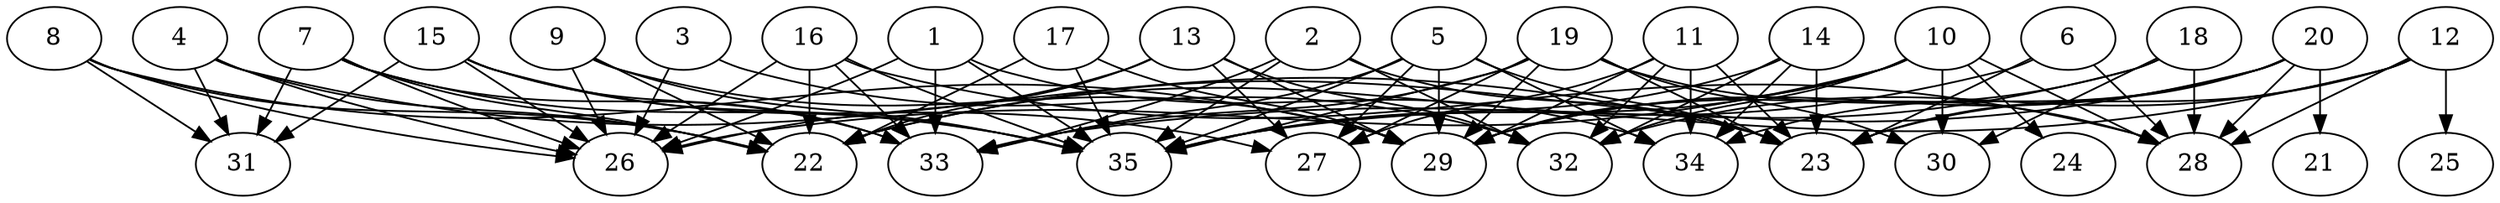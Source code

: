 // DAG automatically generated by daggen at Thu Oct  3 14:05:37 2019
// ./daggen --dot -n 35 --ccr 0.5 --fat 0.9 --regular 0.5 --density 0.6 --mindata 5242880 --maxdata 52428800 
digraph G {
  1 [size="46577664", alpha="0.10", expect_size="23288832"] 
  1 -> 26 [size ="23288832"]
  1 -> 33 [size ="23288832"]
  1 -> 34 [size ="23288832"]
  1 -> 35 [size ="23288832"]
  2 [size="72099840", alpha="0.05", expect_size="36049920"] 
  2 -> 23 [size ="36049920"]
  2 -> 32 [size ="36049920"]
  2 -> 33 [size ="36049920"]
  2 -> 35 [size ="36049920"]
  3 [size="32739328", alpha="0.12", expect_size="16369664"] 
  3 -> 26 [size ="16369664"]
  3 -> 32 [size ="16369664"]
  4 [size="47638528", alpha="0.09", expect_size="23819264"] 
  4 -> 22 [size ="23819264"]
  4 -> 23 [size ="23819264"]
  4 -> 26 [size ="23819264"]
  4 -> 31 [size ="23819264"]
  5 [size="72734720", alpha="0.10", expect_size="36367360"] 
  5 -> 23 [size ="36367360"]
  5 -> 27 [size ="36367360"]
  5 -> 29 [size ="36367360"]
  5 -> 33 [size ="36367360"]
  5 -> 34 [size ="36367360"]
  5 -> 35 [size ="36367360"]
  6 [size="39624704", alpha="0.09", expect_size="19812352"] 
  6 -> 22 [size ="19812352"]
  6 -> 23 [size ="19812352"]
  6 -> 28 [size ="19812352"]
  7 [size="89673728", alpha="0.03", expect_size="44836864"] 
  7 -> 22 [size ="44836864"]
  7 -> 26 [size ="44836864"]
  7 -> 31 [size ="44836864"]
  7 -> 33 [size ="44836864"]
  7 -> 35 [size ="44836864"]
  8 [size="45303808", alpha="0.01", expect_size="22651904"] 
  8 -> 22 [size ="22651904"]
  8 -> 26 [size ="22651904"]
  8 -> 29 [size ="22651904"]
  8 -> 31 [size ="22651904"]
  9 [size="87721984", alpha="0.07", expect_size="43860992"] 
  9 -> 22 [size ="43860992"]
  9 -> 26 [size ="43860992"]
  9 -> 29 [size ="43860992"]
  9 -> 35 [size ="43860992"]
  10 [size="64118784", alpha="0.14", expect_size="32059392"] 
  10 -> 24 [size ="32059392"]
  10 -> 26 [size ="32059392"]
  10 -> 28 [size ="32059392"]
  10 -> 29 [size ="32059392"]
  10 -> 30 [size ="32059392"]
  10 -> 32 [size ="32059392"]
  10 -> 35 [size ="32059392"]
  11 [size="44236800", alpha="0.11", expect_size="22118400"] 
  11 -> 23 [size ="22118400"]
  11 -> 27 [size ="22118400"]
  11 -> 29 [size ="22118400"]
  11 -> 32 [size ="22118400"]
  11 -> 34 [size ="22118400"]
  12 [size="89155584", alpha="0.06", expect_size="44577792"] 
  12 -> 23 [size ="44577792"]
  12 -> 25 [size ="44577792"]
  12 -> 28 [size ="44577792"]
  12 -> 32 [size ="44577792"]
  12 -> 33 [size ="44577792"]
  13 [size="17833984", alpha="0.08", expect_size="8916992"] 
  13 -> 22 [size ="8916992"]
  13 -> 26 [size ="8916992"]
  13 -> 27 [size ="8916992"]
  13 -> 29 [size ="8916992"]
  13 -> 32 [size ="8916992"]
  14 [size="73525248", alpha="0.13", expect_size="36762624"] 
  14 -> 23 [size ="36762624"]
  14 -> 32 [size ="36762624"]
  14 -> 34 [size ="36762624"]
  14 -> 35 [size ="36762624"]
  15 [size="20994048", alpha="0.11", expect_size="10497024"] 
  15 -> 26 [size ="10497024"]
  15 -> 27 [size ="10497024"]
  15 -> 31 [size ="10497024"]
  15 -> 33 [size ="10497024"]
  15 -> 35 [size ="10497024"]
  16 [size="68444160", alpha="0.14", expect_size="34222080"] 
  16 -> 22 [size ="34222080"]
  16 -> 26 [size ="34222080"]
  16 -> 28 [size ="34222080"]
  16 -> 33 [size ="34222080"]
  16 -> 35 [size ="34222080"]
  17 [size="16908288", alpha="0.06", expect_size="8454144"] 
  17 -> 22 [size ="8454144"]
  17 -> 29 [size ="8454144"]
  17 -> 35 [size ="8454144"]
  18 [size="32788480", alpha="0.08", expect_size="16394240"] 
  18 -> 28 [size ="16394240"]
  18 -> 29 [size ="16394240"]
  18 -> 30 [size ="16394240"]
  18 -> 35 [size ="16394240"]
  19 [size="36253696", alpha="0.09", expect_size="18126848"] 
  19 -> 23 [size ="18126848"]
  19 -> 27 [size ="18126848"]
  19 -> 28 [size ="18126848"]
  19 -> 29 [size ="18126848"]
  19 -> 30 [size ="18126848"]
  19 -> 33 [size ="18126848"]
  19 -> 35 [size ="18126848"]
  20 [size="68804608", alpha="0.08", expect_size="34402304"] 
  20 -> 21 [size ="34402304"]
  20 -> 22 [size ="34402304"]
  20 -> 23 [size ="34402304"]
  20 -> 28 [size ="34402304"]
  20 -> 29 [size ="34402304"]
  20 -> 34 [size ="34402304"]
  21 [size="41265152", alpha="0.14", expect_size="20632576"] 
  22 [size="93812736", alpha="0.14", expect_size="46906368"] 
  23 [size="27207680", alpha="0.18", expect_size="13603840"] 
  24 [size="66371584", alpha="0.10", expect_size="33185792"] 
  25 [size="34942976", alpha="0.16", expect_size="17471488"] 
  26 [size="86607872", alpha="0.07", expect_size="43303936"] 
  27 [size="56446976", alpha="0.15", expect_size="28223488"] 
  28 [size="85016576", alpha="0.11", expect_size="42508288"] 
  29 [size="28393472", alpha="0.03", expect_size="14196736"] 
  30 [size="70774784", alpha="0.06", expect_size="35387392"] 
  31 [size="13271040", alpha="0.17", expect_size="6635520"] 
  32 [size="80715776", alpha="0.04", expect_size="40357888"] 
  33 [size="51607552", alpha="0.13", expect_size="25803776"] 
  34 [size="42577920", alpha="0.15", expect_size="21288960"] 
  35 [size="90777600", alpha="0.19", expect_size="45388800"] 
}
